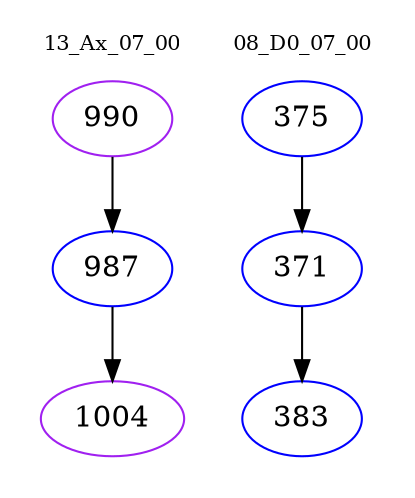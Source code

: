 digraph{
subgraph cluster_0 {
color = white
label = "13_Ax_07_00";
fontsize=10;
T0_990 [label="990", color="purple"]
T0_990 -> T0_987 [color="black"]
T0_987 [label="987", color="blue"]
T0_987 -> T0_1004 [color="black"]
T0_1004 [label="1004", color="purple"]
}
subgraph cluster_1 {
color = white
label = "08_D0_07_00";
fontsize=10;
T1_375 [label="375", color="blue"]
T1_375 -> T1_371 [color="black"]
T1_371 [label="371", color="blue"]
T1_371 -> T1_383 [color="black"]
T1_383 [label="383", color="blue"]
}
}
